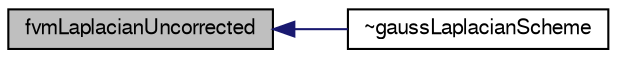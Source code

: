 digraph "fvmLaplacianUncorrected"
{
  bgcolor="transparent";
  edge [fontname="FreeSans",fontsize="10",labelfontname="FreeSans",labelfontsize="10"];
  node [fontname="FreeSans",fontsize="10",shape=record];
  rankdir="LR";
  Node946 [label="fvmLaplacianUncorrected",height=0.2,width=0.4,color="black", fillcolor="grey75", style="filled", fontcolor="black"];
  Node946 -> Node947 [dir="back",color="midnightblue",fontsize="10",style="solid",fontname="FreeSans"];
  Node947 [label="~gaussLaplacianScheme",height=0.2,width=0.4,color="black",URL="$a22578.html#aada8e46e479c6d58f5624695c3ccc07e",tooltip="Destructor. "];
}
